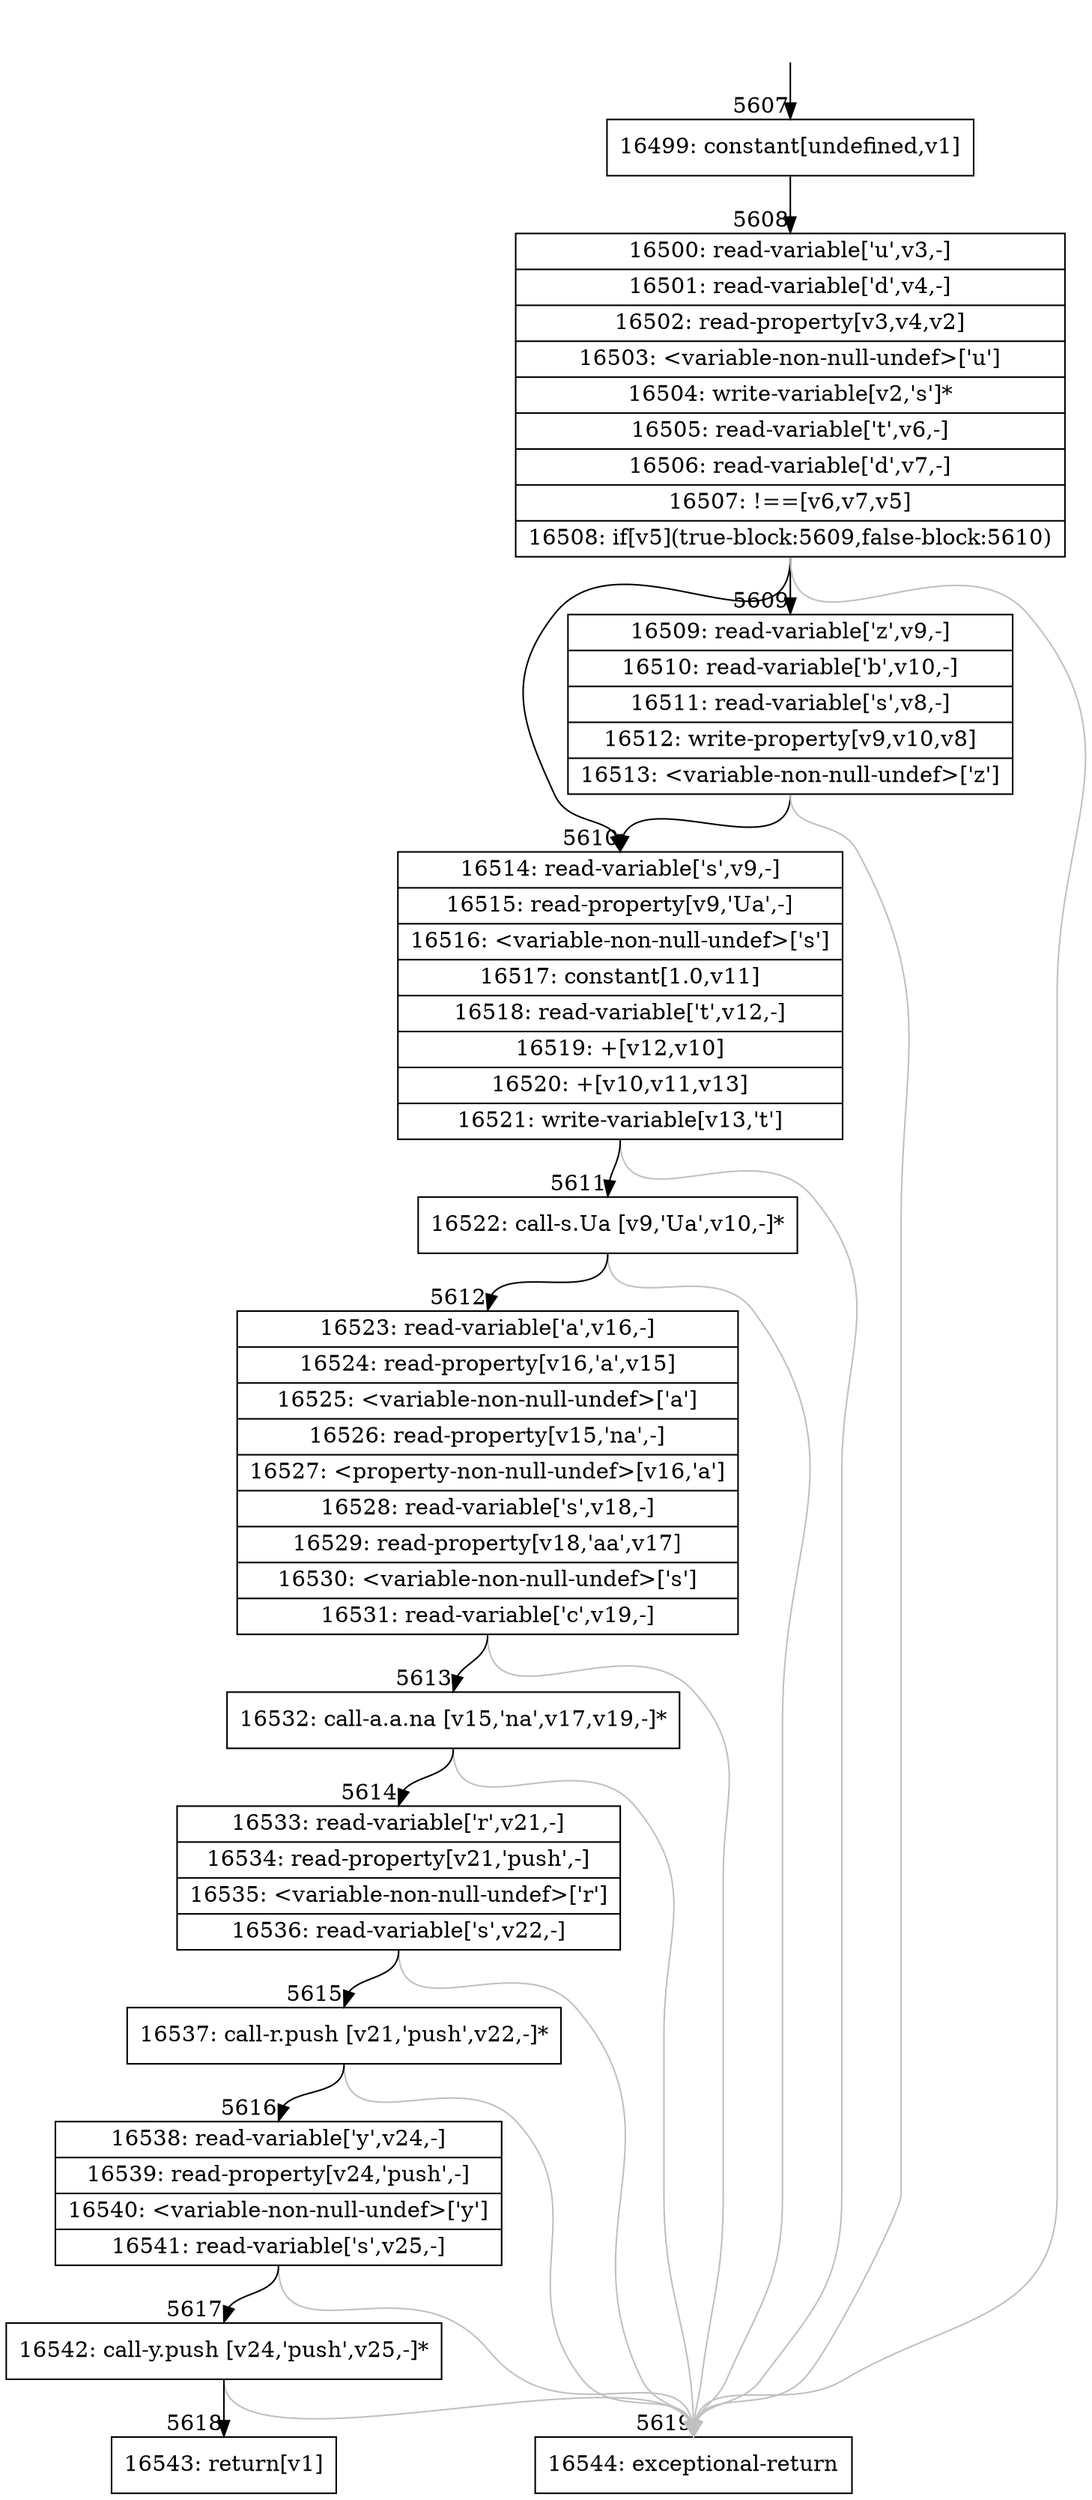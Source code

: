 digraph {
rankdir="TD"
BB_entry462[shape=none,label=""];
BB_entry462 -> BB5607 [tailport=s, headport=n, headlabel="    5607"]
BB5607 [shape=record label="{16499: constant[undefined,v1]}" ] 
BB5607 -> BB5608 [tailport=s, headport=n, headlabel="      5608"]
BB5608 [shape=record label="{16500: read-variable['u',v3,-]|16501: read-variable['d',v4,-]|16502: read-property[v3,v4,v2]|16503: \<variable-non-null-undef\>['u']|16504: write-variable[v2,'s']*|16505: read-variable['t',v6,-]|16506: read-variable['d',v7,-]|16507: !==[v6,v7,v5]|16508: if[v5](true-block:5609,false-block:5610)}" ] 
BB5608 -> BB5610 [tailport=s, headport=n, headlabel="      5610"]
BB5608 -> BB5609 [tailport=s, headport=n, headlabel="      5609"]
BB5608 -> BB5619 [tailport=s, headport=n, color=gray, headlabel="      5619"]
BB5609 [shape=record label="{16509: read-variable['z',v9,-]|16510: read-variable['b',v10,-]|16511: read-variable['s',v8,-]|16512: write-property[v9,v10,v8]|16513: \<variable-non-null-undef\>['z']}" ] 
BB5609 -> BB5610 [tailport=s, headport=n]
BB5609 -> BB5619 [tailport=s, headport=n, color=gray]
BB5610 [shape=record label="{16514: read-variable['s',v9,-]|16515: read-property[v9,'Ua',-]|16516: \<variable-non-null-undef\>['s']|16517: constant[1.0,v11]|16518: read-variable['t',v12,-]|16519: +[v12,v10]|16520: +[v10,v11,v13]|16521: write-variable[v13,'t']}" ] 
BB5610 -> BB5611 [tailport=s, headport=n, headlabel="      5611"]
BB5610 -> BB5619 [tailport=s, headport=n, color=gray]
BB5611 [shape=record label="{16522: call-s.Ua [v9,'Ua',v10,-]*}" ] 
BB5611 -> BB5612 [tailport=s, headport=n, headlabel="      5612"]
BB5611 -> BB5619 [tailport=s, headport=n, color=gray]
BB5612 [shape=record label="{16523: read-variable['a',v16,-]|16524: read-property[v16,'a',v15]|16525: \<variable-non-null-undef\>['a']|16526: read-property[v15,'na',-]|16527: \<property-non-null-undef\>[v16,'a']|16528: read-variable['s',v18,-]|16529: read-property[v18,'aa',v17]|16530: \<variable-non-null-undef\>['s']|16531: read-variable['c',v19,-]}" ] 
BB5612 -> BB5613 [tailport=s, headport=n, headlabel="      5613"]
BB5612 -> BB5619 [tailport=s, headport=n, color=gray]
BB5613 [shape=record label="{16532: call-a.a.na [v15,'na',v17,v19,-]*}" ] 
BB5613 -> BB5614 [tailport=s, headport=n, headlabel="      5614"]
BB5613 -> BB5619 [tailport=s, headport=n, color=gray]
BB5614 [shape=record label="{16533: read-variable['r',v21,-]|16534: read-property[v21,'push',-]|16535: \<variable-non-null-undef\>['r']|16536: read-variable['s',v22,-]}" ] 
BB5614 -> BB5615 [tailport=s, headport=n, headlabel="      5615"]
BB5614 -> BB5619 [tailport=s, headport=n, color=gray]
BB5615 [shape=record label="{16537: call-r.push [v21,'push',v22,-]*}" ] 
BB5615 -> BB5616 [tailport=s, headport=n, headlabel="      5616"]
BB5615 -> BB5619 [tailport=s, headport=n, color=gray]
BB5616 [shape=record label="{16538: read-variable['y',v24,-]|16539: read-property[v24,'push',-]|16540: \<variable-non-null-undef\>['y']|16541: read-variable['s',v25,-]}" ] 
BB5616 -> BB5617 [tailport=s, headport=n, headlabel="      5617"]
BB5616 -> BB5619 [tailport=s, headport=n, color=gray]
BB5617 [shape=record label="{16542: call-y.push [v24,'push',v25,-]*}" ] 
BB5617 -> BB5618 [tailport=s, headport=n, headlabel="      5618"]
BB5617 -> BB5619 [tailport=s, headport=n, color=gray]
BB5618 [shape=record label="{16543: return[v1]}" ] 
BB5619 [shape=record label="{16544: exceptional-return}" ] 
}
